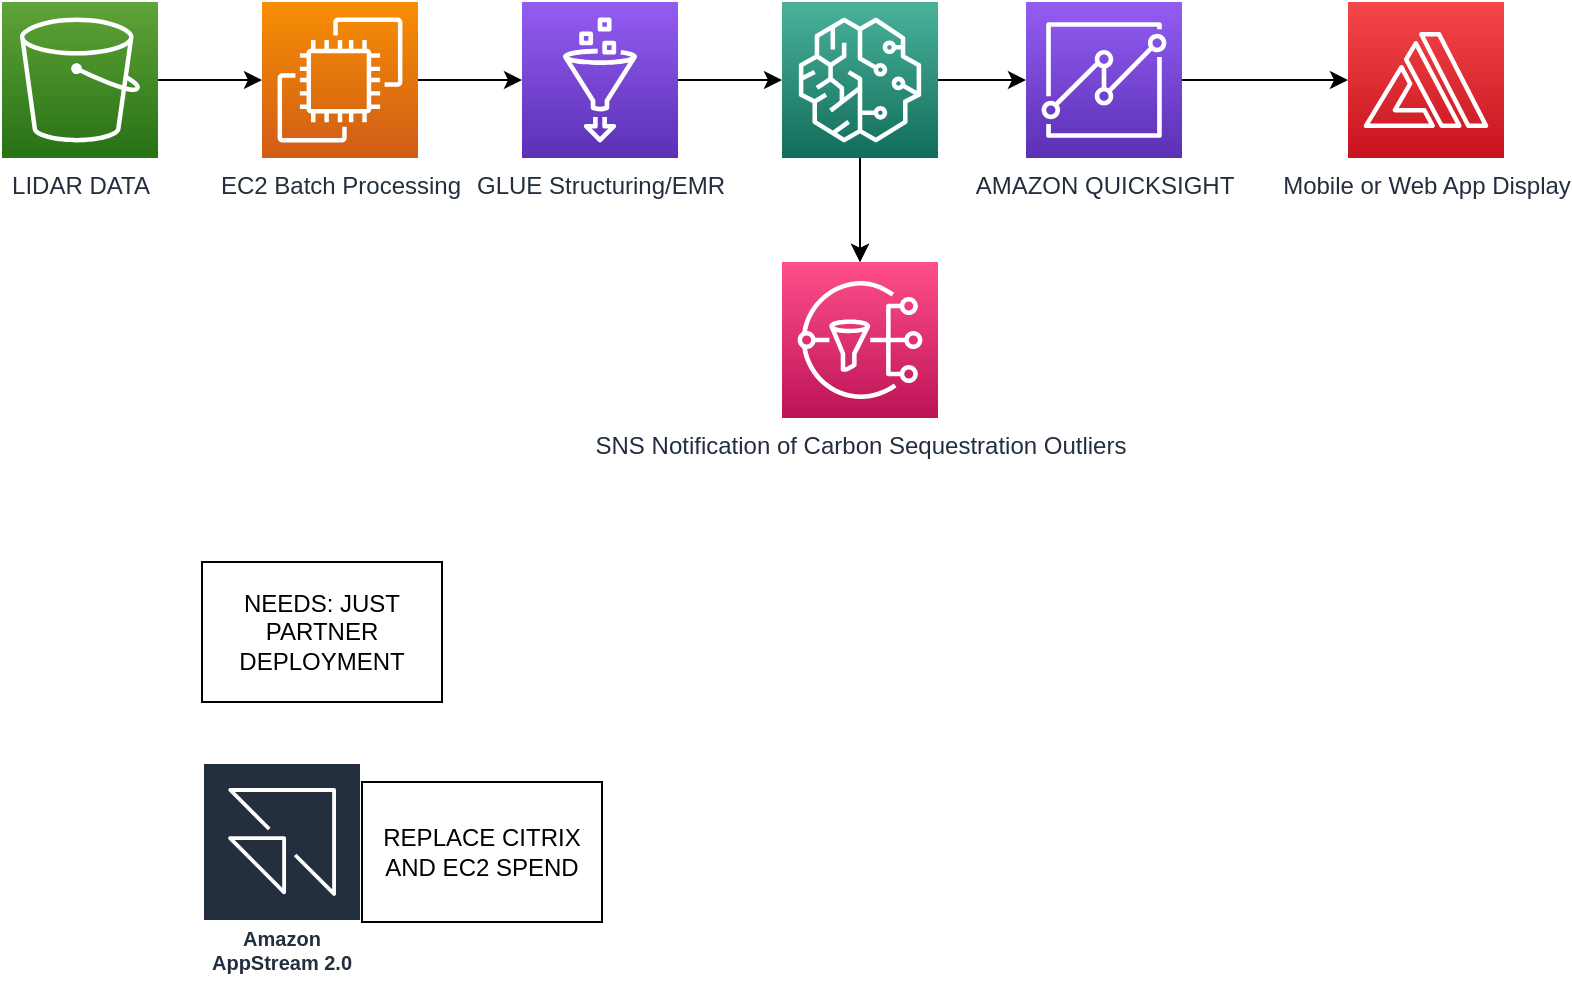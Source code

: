 <mxfile version="21.6.9" type="github">
  <diagram name="Page-1" id="3hKNQH16sDU-0gm0L-F4">
    <mxGraphModel dx="1422" dy="746" grid="1" gridSize="10" guides="1" tooltips="1" connect="1" arrows="1" fold="1" page="1" pageScale="1" pageWidth="850" pageHeight="1100" math="0" shadow="0">
      <root>
        <mxCell id="0" />
        <mxCell id="1" parent="0" />
        <mxCell id="GoPTcIEP5sC7jVwRkHzK-3" value="" style="edgeStyle=orthogonalEdgeStyle;rounded=0;orthogonalLoop=1;jettySize=auto;html=1;" edge="1" parent="1" source="sll2KaKlqQ9lJeDoCoRf-1" target="GoPTcIEP5sC7jVwRkHzK-1">
          <mxGeometry relative="1" as="geometry" />
        </mxCell>
        <mxCell id="sll2KaKlqQ9lJeDoCoRf-1" value="LIDAR DATA" style="sketch=0;points=[[0,0,0],[0.25,0,0],[0.5,0,0],[0.75,0,0],[1,0,0],[0,1,0],[0.25,1,0],[0.5,1,0],[0.75,1,0],[1,1,0],[0,0.25,0],[0,0.5,0],[0,0.75,0],[1,0.25,0],[1,0.5,0],[1,0.75,0]];outlineConnect=0;fontColor=#232F3E;gradientColor=#60A337;gradientDirection=north;fillColor=#277116;strokeColor=#ffffff;dashed=0;verticalLabelPosition=bottom;verticalAlign=top;align=center;html=1;fontSize=12;fontStyle=0;aspect=fixed;shape=mxgraph.aws4.resourceIcon;resIcon=mxgraph.aws4.s3;" parent="1" vertex="1">
          <mxGeometry x="40" y="100" width="78" height="78" as="geometry" />
        </mxCell>
        <mxCell id="sll2KaKlqQ9lJeDoCoRf-10" style="edgeStyle=orthogonalEdgeStyle;rounded=0;orthogonalLoop=1;jettySize=auto;html=1;" parent="1" source="sll2KaKlqQ9lJeDoCoRf-2" target="sll2KaKlqQ9lJeDoCoRf-4" edge="1">
          <mxGeometry relative="1" as="geometry" />
        </mxCell>
        <mxCell id="sll2KaKlqQ9lJeDoCoRf-2" value="GLUE Structuring/EMR" style="sketch=0;points=[[0,0,0],[0.25,0,0],[0.5,0,0],[0.75,0,0],[1,0,0],[0,1,0],[0.25,1,0],[0.5,1,0],[0.75,1,0],[1,1,0],[0,0.25,0],[0,0.5,0],[0,0.75,0],[1,0.25,0],[1,0.5,0],[1,0.75,0]];outlineConnect=0;fontColor=#232F3E;gradientColor=#945DF2;gradientDirection=north;fillColor=#5A30B5;strokeColor=#ffffff;dashed=0;verticalLabelPosition=bottom;verticalAlign=top;align=center;html=1;fontSize=12;fontStyle=0;aspect=fixed;shape=mxgraph.aws4.resourceIcon;resIcon=mxgraph.aws4.glue;" parent="1" vertex="1">
          <mxGeometry x="300" y="100" width="78" height="78" as="geometry" />
        </mxCell>
        <mxCell id="GoPTcIEP5sC7jVwRkHzK-9" value="" style="edgeStyle=orthogonalEdgeStyle;rounded=0;orthogonalLoop=1;jettySize=auto;html=1;" edge="1" parent="1" source="sll2KaKlqQ9lJeDoCoRf-3" target="sll2KaKlqQ9lJeDoCoRf-5">
          <mxGeometry relative="1" as="geometry" />
        </mxCell>
        <mxCell id="sll2KaKlqQ9lJeDoCoRf-3" value="AMAZON QUICKSIGHT" style="sketch=0;points=[[0,0,0],[0.25,0,0],[0.5,0,0],[0.75,0,0],[1,0,0],[0,1,0],[0.25,1,0],[0.5,1,0],[0.75,1,0],[1,1,0],[0,0.25,0],[0,0.5,0],[0,0.75,0],[1,0.25,0],[1,0.5,0],[1,0.75,0]];outlineConnect=0;fontColor=#232F3E;gradientColor=#945DF2;gradientDirection=north;fillColor=#5A30B5;strokeColor=#ffffff;dashed=0;verticalLabelPosition=bottom;verticalAlign=top;align=center;html=1;fontSize=12;fontStyle=0;aspect=fixed;shape=mxgraph.aws4.resourceIcon;resIcon=mxgraph.aws4.quicksight;" parent="1" vertex="1">
          <mxGeometry x="552" y="100" width="78" height="78" as="geometry" />
        </mxCell>
        <mxCell id="GoPTcIEP5sC7jVwRkHzK-6" value="" style="edgeStyle=orthogonalEdgeStyle;rounded=0;orthogonalLoop=1;jettySize=auto;html=1;" edge="1" parent="1" source="sll2KaKlqQ9lJeDoCoRf-4" target="GoPTcIEP5sC7jVwRkHzK-2">
          <mxGeometry relative="1" as="geometry" />
        </mxCell>
        <mxCell id="GoPTcIEP5sC7jVwRkHzK-8" value="" style="edgeStyle=orthogonalEdgeStyle;rounded=0;orthogonalLoop=1;jettySize=auto;html=1;" edge="1" parent="1" source="sll2KaKlqQ9lJeDoCoRf-4" target="GoPTcIEP5sC7jVwRkHzK-2">
          <mxGeometry relative="1" as="geometry" />
        </mxCell>
        <mxCell id="GoPTcIEP5sC7jVwRkHzK-11" style="edgeStyle=orthogonalEdgeStyle;rounded=0;orthogonalLoop=1;jettySize=auto;html=1;entryX=0;entryY=0.5;entryDx=0;entryDy=0;entryPerimeter=0;" edge="1" parent="1" source="sll2KaKlqQ9lJeDoCoRf-4" target="sll2KaKlqQ9lJeDoCoRf-3">
          <mxGeometry relative="1" as="geometry" />
        </mxCell>
        <mxCell id="sll2KaKlqQ9lJeDoCoRf-4" value="" style="sketch=0;points=[[0,0,0],[0.25,0,0],[0.5,0,0],[0.75,0,0],[1,0,0],[0,1,0],[0.25,1,0],[0.5,1,0],[0.75,1,0],[1,1,0],[0,0.25,0],[0,0.5,0],[0,0.75,0],[1,0.25,0],[1,0.5,0],[1,0.75,0]];outlineConnect=0;fontColor=#232F3E;gradientColor=#4AB29A;gradientDirection=north;fillColor=#116D5B;strokeColor=#ffffff;dashed=0;verticalLabelPosition=bottom;verticalAlign=top;align=center;html=1;fontSize=12;fontStyle=0;aspect=fixed;shape=mxgraph.aws4.resourceIcon;resIcon=mxgraph.aws4.sagemaker;" parent="1" vertex="1">
          <mxGeometry x="430" y="100" width="78" height="78" as="geometry" />
        </mxCell>
        <mxCell id="sll2KaKlqQ9lJeDoCoRf-5" value="Mobile or Web App Display" style="sketch=0;points=[[0,0,0],[0.25,0,0],[0.5,0,0],[0.75,0,0],[1,0,0],[0,1,0],[0.25,1,0],[0.5,1,0],[0.75,1,0],[1,1,0],[0,0.25,0],[0,0.5,0],[0,0.75,0],[1,0.25,0],[1,0.5,0],[1,0.75,0]];outlineConnect=0;fontColor=#232F3E;gradientColor=#F54749;gradientDirection=north;fillColor=#C7131F;strokeColor=#ffffff;dashed=0;verticalLabelPosition=bottom;verticalAlign=top;align=center;html=1;fontSize=12;fontStyle=0;aspect=fixed;shape=mxgraph.aws4.resourceIcon;resIcon=mxgraph.aws4.amplify;" parent="1" vertex="1">
          <mxGeometry x="713" y="100" width="78" height="78" as="geometry" />
        </mxCell>
        <mxCell id="sll2KaKlqQ9lJeDoCoRf-7" value="NEEDS: JUST PARTNER DEPLOYMENT" style="rounded=0;whiteSpace=wrap;html=1;" parent="1" vertex="1">
          <mxGeometry x="140" y="380" width="120" height="70" as="geometry" />
        </mxCell>
        <mxCell id="sll2KaKlqQ9lJeDoCoRf-14" value="Amazon AppStream 2.0" style="sketch=0;outlineConnect=0;fontColor=#232F3E;gradientColor=none;strokeColor=#ffffff;fillColor=#232F3E;dashed=0;verticalLabelPosition=middle;verticalAlign=bottom;align=center;html=1;whiteSpace=wrap;fontSize=10;fontStyle=1;spacing=3;shape=mxgraph.aws4.productIcon;prIcon=mxgraph.aws4.appstream_20;" parent="1" vertex="1">
          <mxGeometry x="140" y="480" width="80" height="110" as="geometry" />
        </mxCell>
        <mxCell id="sll2KaKlqQ9lJeDoCoRf-15" value="REPLACE CITRIX AND EC2 SPEND" style="rounded=0;whiteSpace=wrap;html=1;" parent="1" vertex="1">
          <mxGeometry x="220" y="490" width="120" height="70" as="geometry" />
        </mxCell>
        <mxCell id="GoPTcIEP5sC7jVwRkHzK-4" value="" style="edgeStyle=orthogonalEdgeStyle;rounded=0;orthogonalLoop=1;jettySize=auto;html=1;" edge="1" parent="1" source="GoPTcIEP5sC7jVwRkHzK-1" target="sll2KaKlqQ9lJeDoCoRf-2">
          <mxGeometry relative="1" as="geometry" />
        </mxCell>
        <mxCell id="GoPTcIEP5sC7jVwRkHzK-1" value="EC2 Batch Processing" style="sketch=0;points=[[0,0,0],[0.25,0,0],[0.5,0,0],[0.75,0,0],[1,0,0],[0,1,0],[0.25,1,0],[0.5,1,0],[0.75,1,0],[1,1,0],[0,0.25,0],[0,0.5,0],[0,0.75,0],[1,0.25,0],[1,0.5,0],[1,0.75,0]];outlineConnect=0;fontColor=#232F3E;gradientColor=#F78E04;gradientDirection=north;fillColor=#D05C17;strokeColor=#ffffff;dashed=0;verticalLabelPosition=bottom;verticalAlign=top;align=center;html=1;fontSize=12;fontStyle=0;aspect=fixed;shape=mxgraph.aws4.resourceIcon;resIcon=mxgraph.aws4.ec2;" vertex="1" parent="1">
          <mxGeometry x="170" y="100" width="78" height="78" as="geometry" />
        </mxCell>
        <mxCell id="GoPTcIEP5sC7jVwRkHzK-2" value="SNS Notification of Carbon Sequestration Outliers" style="sketch=0;points=[[0,0,0],[0.25,0,0],[0.5,0,0],[0.75,0,0],[1,0,0],[0,1,0],[0.25,1,0],[0.5,1,0],[0.75,1,0],[1,1,0],[0,0.25,0],[0,0.5,0],[0,0.75,0],[1,0.25,0],[1,0.5,0],[1,0.75,0]];outlineConnect=0;fontColor=#232F3E;gradientColor=#FF4F8B;gradientDirection=north;fillColor=#BC1356;strokeColor=#ffffff;dashed=0;verticalLabelPosition=bottom;verticalAlign=top;align=center;html=1;fontSize=12;fontStyle=0;aspect=fixed;shape=mxgraph.aws4.resourceIcon;resIcon=mxgraph.aws4.sns;" vertex="1" parent="1">
          <mxGeometry x="430" y="230" width="78" height="78" as="geometry" />
        </mxCell>
      </root>
    </mxGraphModel>
  </diagram>
</mxfile>
